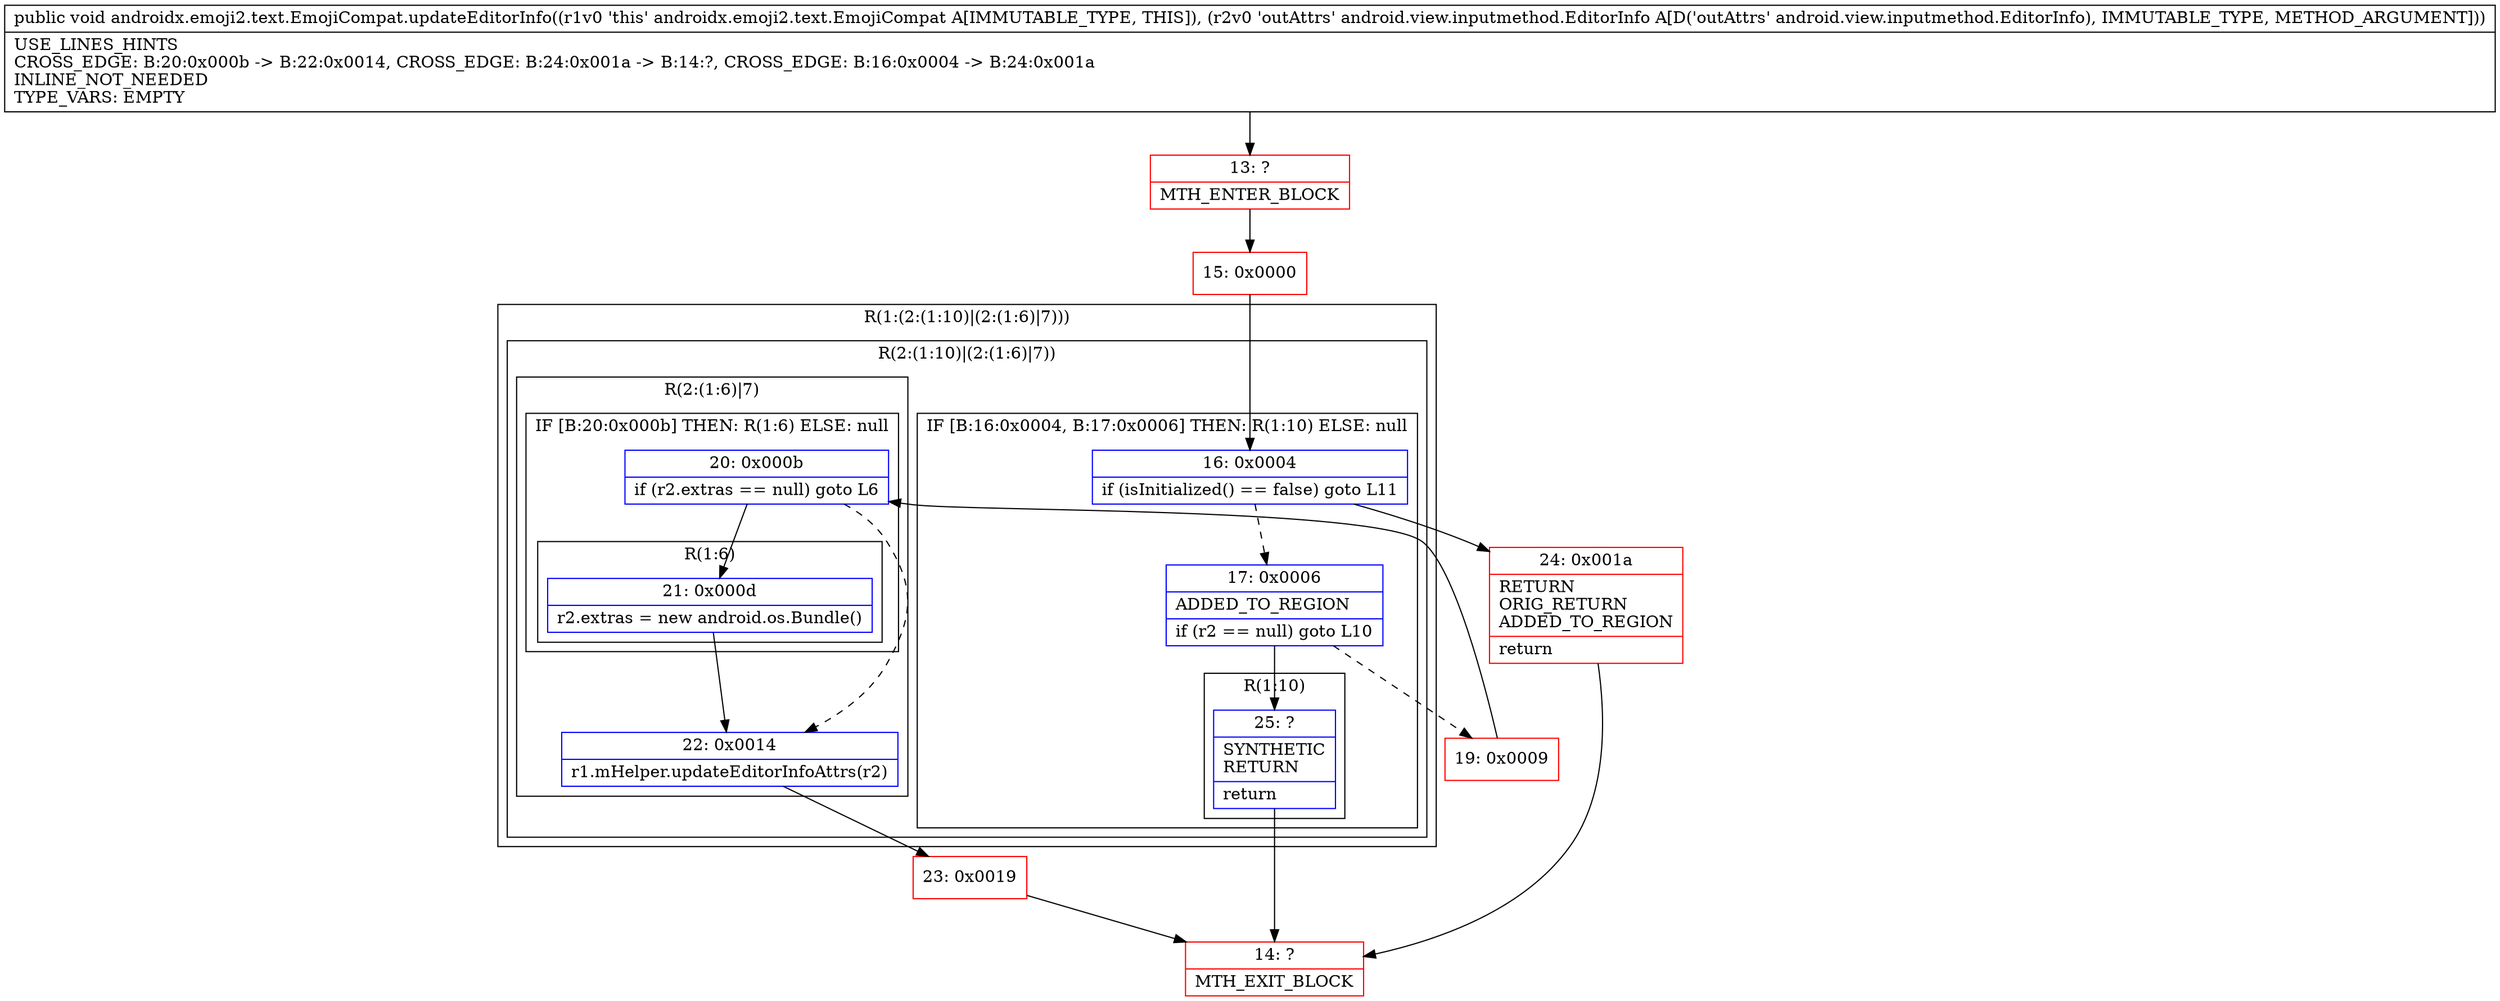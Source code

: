 digraph "CFG forandroidx.emoji2.text.EmojiCompat.updateEditorInfo(Landroid\/view\/inputmethod\/EditorInfo;)V" {
subgraph cluster_Region_1590850473 {
label = "R(1:(2:(1:10)|(2:(1:6)|7)))";
node [shape=record,color=blue];
subgraph cluster_Region_2050292837 {
label = "R(2:(1:10)|(2:(1:6)|7))";
node [shape=record,color=blue];
subgraph cluster_IfRegion_1232524377 {
label = "IF [B:16:0x0004, B:17:0x0006] THEN: R(1:10) ELSE: null";
node [shape=record,color=blue];
Node_16 [shape=record,label="{16\:\ 0x0004|if (isInitialized() == false) goto L11\l}"];
Node_17 [shape=record,label="{17\:\ 0x0006|ADDED_TO_REGION\l|if (r2 == null) goto L10\l}"];
subgraph cluster_Region_935177084 {
label = "R(1:10)";
node [shape=record,color=blue];
Node_25 [shape=record,label="{25\:\ ?|SYNTHETIC\lRETURN\l|return\l}"];
}
}
subgraph cluster_Region_2059393305 {
label = "R(2:(1:6)|7)";
node [shape=record,color=blue];
subgraph cluster_IfRegion_657839615 {
label = "IF [B:20:0x000b] THEN: R(1:6) ELSE: null";
node [shape=record,color=blue];
Node_20 [shape=record,label="{20\:\ 0x000b|if (r2.extras == null) goto L6\l}"];
subgraph cluster_Region_1478367580 {
label = "R(1:6)";
node [shape=record,color=blue];
Node_21 [shape=record,label="{21\:\ 0x000d|r2.extras = new android.os.Bundle()\l}"];
}
}
Node_22 [shape=record,label="{22\:\ 0x0014|r1.mHelper.updateEditorInfoAttrs(r2)\l}"];
}
}
}
Node_13 [shape=record,color=red,label="{13\:\ ?|MTH_ENTER_BLOCK\l}"];
Node_15 [shape=record,color=red,label="{15\:\ 0x0000}"];
Node_19 [shape=record,color=red,label="{19\:\ 0x0009}"];
Node_23 [shape=record,color=red,label="{23\:\ 0x0019}"];
Node_14 [shape=record,color=red,label="{14\:\ ?|MTH_EXIT_BLOCK\l}"];
Node_24 [shape=record,color=red,label="{24\:\ 0x001a|RETURN\lORIG_RETURN\lADDED_TO_REGION\l|return\l}"];
MethodNode[shape=record,label="{public void androidx.emoji2.text.EmojiCompat.updateEditorInfo((r1v0 'this' androidx.emoji2.text.EmojiCompat A[IMMUTABLE_TYPE, THIS]), (r2v0 'outAttrs' android.view.inputmethod.EditorInfo A[D('outAttrs' android.view.inputmethod.EditorInfo), IMMUTABLE_TYPE, METHOD_ARGUMENT]))  | USE_LINES_HINTS\lCROSS_EDGE: B:20:0x000b \-\> B:22:0x0014, CROSS_EDGE: B:24:0x001a \-\> B:14:?, CROSS_EDGE: B:16:0x0004 \-\> B:24:0x001a\lINLINE_NOT_NEEDED\lTYPE_VARS: EMPTY\l}"];
MethodNode -> Node_13;Node_16 -> Node_17[style=dashed];
Node_16 -> Node_24;
Node_17 -> Node_19[style=dashed];
Node_17 -> Node_25;
Node_25 -> Node_14;
Node_20 -> Node_21;
Node_20 -> Node_22[style=dashed];
Node_21 -> Node_22;
Node_22 -> Node_23;
Node_13 -> Node_15;
Node_15 -> Node_16;
Node_19 -> Node_20;
Node_23 -> Node_14;
Node_24 -> Node_14;
}

